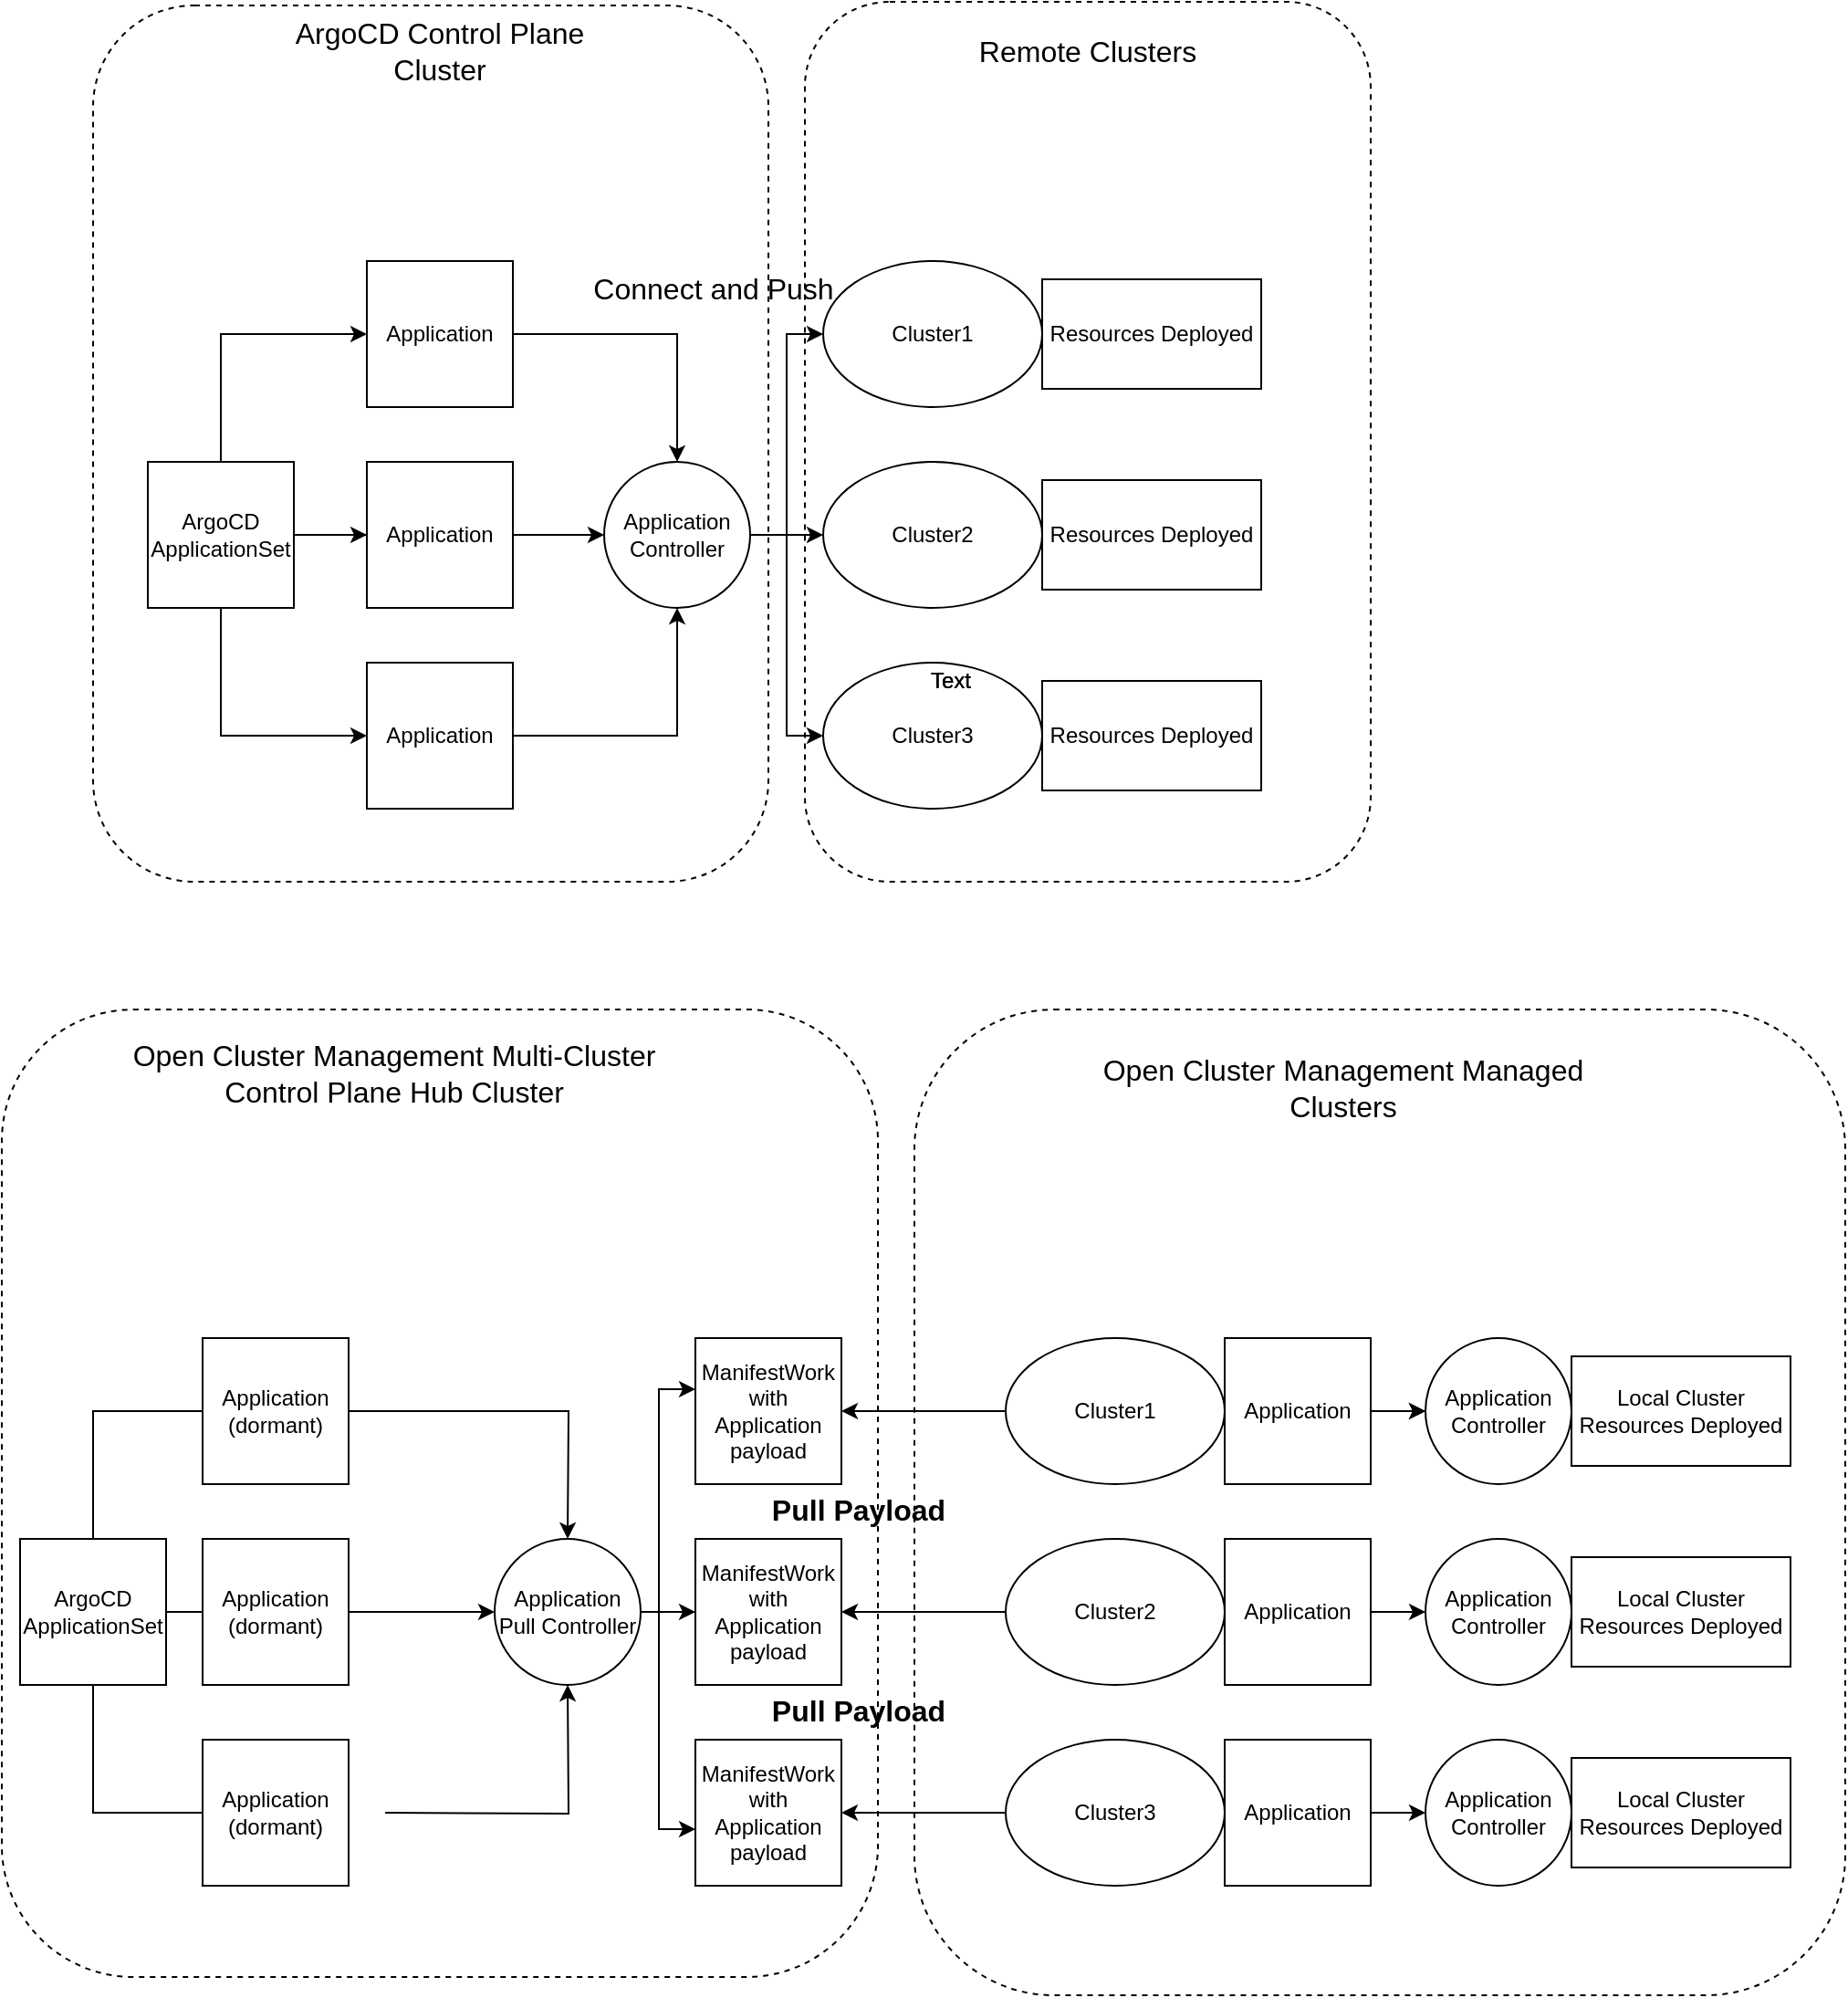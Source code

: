 <mxfile version="14.6.6" type="device"><diagram id="HKpmZh6TvUXBQ2md0Phn" name="Page-1"><mxGraphModel dx="1422" dy="2451" grid="1" gridSize="10" guides="1" tooltips="1" connect="1" arrows="1" fold="1" page="1" pageScale="1" pageWidth="1100" pageHeight="1700" math="0" shadow="0"><root><mxCell id="0"/><mxCell id="1" parent="0"/><mxCell id="7G05MT6Xg2u_lunOEUYj-6" style="edgeStyle=orthogonalEdgeStyle;rounded=0;orthogonalLoop=1;jettySize=auto;html=1;entryX=0;entryY=0.5;entryDx=0;entryDy=0;exitX=0;exitY=0.5;exitDx=0;exitDy=0;" parent="1" source="7G05MT6Xg2u_lunOEUYj-4" target="7G05MT6Xg2u_lunOEUYj-3" edge="1"><mxGeometry relative="1" as="geometry"><Array as="points"><mxPoint x="150" y="220"/><mxPoint x="150" y="110"/></Array></mxGeometry></mxCell><mxCell id="7G05MT6Xg2u_lunOEUYj-7" style="edgeStyle=orthogonalEdgeStyle;rounded=0;orthogonalLoop=1;jettySize=auto;html=1;entryX=0;entryY=0.5;entryDx=0;entryDy=0;" parent="1" source="7G05MT6Xg2u_lunOEUYj-1" target="7G05MT6Xg2u_lunOEUYj-5" edge="1"><mxGeometry relative="1" as="geometry"><Array as="points"><mxPoint x="150" y="330"/></Array></mxGeometry></mxCell><mxCell id="7G05MT6Xg2u_lunOEUYj-8" value="" style="edgeStyle=orthogonalEdgeStyle;rounded=0;orthogonalLoop=1;jettySize=auto;html=1;" parent="1" source="7G05MT6Xg2u_lunOEUYj-1" target="7G05MT6Xg2u_lunOEUYj-4" edge="1"><mxGeometry relative="1" as="geometry"/></mxCell><mxCell id="7G05MT6Xg2u_lunOEUYj-1" value="ArgoCD ApplicationSet" style="whiteSpace=wrap;html=1;aspect=fixed;" parent="1" vertex="1"><mxGeometry x="110" y="180" width="80" height="80" as="geometry"/></mxCell><mxCell id="7G05MT6Xg2u_lunOEUYj-45" style="edgeStyle=orthogonalEdgeStyle;rounded=0;orthogonalLoop=1;jettySize=auto;html=1;" parent="1" source="7G05MT6Xg2u_lunOEUYj-3" target="7G05MT6Xg2u_lunOEUYj-44" edge="1"><mxGeometry relative="1" as="geometry"/></mxCell><mxCell id="7G05MT6Xg2u_lunOEUYj-3" value="Application" style="whiteSpace=wrap;html=1;aspect=fixed;" parent="1" vertex="1"><mxGeometry x="230" y="70" width="80" height="80" as="geometry"/></mxCell><mxCell id="7G05MT6Xg2u_lunOEUYj-46" style="edgeStyle=orthogonalEdgeStyle;rounded=0;orthogonalLoop=1;jettySize=auto;html=1;entryX=0;entryY=0.5;entryDx=0;entryDy=0;" parent="1" source="7G05MT6Xg2u_lunOEUYj-4" target="7G05MT6Xg2u_lunOEUYj-44" edge="1"><mxGeometry relative="1" as="geometry"/></mxCell><mxCell id="7G05MT6Xg2u_lunOEUYj-4" value="Application" style="whiteSpace=wrap;html=1;aspect=fixed;" parent="1" vertex="1"><mxGeometry x="230" y="180" width="80" height="80" as="geometry"/></mxCell><mxCell id="7G05MT6Xg2u_lunOEUYj-47" style="edgeStyle=orthogonalEdgeStyle;rounded=0;orthogonalLoop=1;jettySize=auto;html=1;entryX=0.5;entryY=1;entryDx=0;entryDy=0;" parent="1" source="7G05MT6Xg2u_lunOEUYj-5" target="7G05MT6Xg2u_lunOEUYj-44" edge="1"><mxGeometry relative="1" as="geometry"/></mxCell><mxCell id="7G05MT6Xg2u_lunOEUYj-5" value="Application" style="whiteSpace=wrap;html=1;aspect=fixed;" parent="1" vertex="1"><mxGeometry x="230" y="290" width="80" height="80" as="geometry"/></mxCell><mxCell id="7G05MT6Xg2u_lunOEUYj-10" value="Cluster1" style="ellipse;whiteSpace=wrap;html=1;" parent="1" vertex="1"><mxGeometry x="480" y="70" width="120" height="80" as="geometry"/></mxCell><mxCell id="7G05MT6Xg2u_lunOEUYj-11" value="Cluster2" style="ellipse;whiteSpace=wrap;html=1;" parent="1" vertex="1"><mxGeometry x="480" y="180" width="120" height="80" as="geometry"/></mxCell><mxCell id="7G05MT6Xg2u_lunOEUYj-12" value="Cluster3" style="ellipse;whiteSpace=wrap;html=1;" parent="1" vertex="1"><mxGeometry x="480" y="290" width="120" height="80" as="geometry"/></mxCell><mxCell id="7G05MT6Xg2u_lunOEUYj-16" style="edgeStyle=orthogonalEdgeStyle;rounded=0;orthogonalLoop=1;jettySize=auto;html=1;entryX=0;entryY=0.5;entryDx=0;entryDy=0;exitX=0;exitY=0.5;exitDx=0;exitDy=0;" parent="1" edge="1"><mxGeometry relative="1" as="geometry"><mxPoint x="160" y="810" as="sourcePoint"/><mxPoint x="160" y="700" as="targetPoint"/><Array as="points"><mxPoint x="80" y="810"/><mxPoint x="80" y="700"/></Array></mxGeometry></mxCell><mxCell id="7G05MT6Xg2u_lunOEUYj-17" style="edgeStyle=orthogonalEdgeStyle;rounded=0;orthogonalLoop=1;jettySize=auto;html=1;entryX=0;entryY=0.5;entryDx=0;entryDy=0;" parent="1" source="7G05MT6Xg2u_lunOEUYj-19" edge="1"><mxGeometry relative="1" as="geometry"><mxPoint x="160" y="920" as="targetPoint"/><Array as="points"><mxPoint x="80" y="920"/></Array></mxGeometry></mxCell><mxCell id="7G05MT6Xg2u_lunOEUYj-18" value="" style="edgeStyle=orthogonalEdgeStyle;rounded=0;orthogonalLoop=1;jettySize=auto;html=1;" parent="1" source="7G05MT6Xg2u_lunOEUYj-19" edge="1"><mxGeometry relative="1" as="geometry"><mxPoint x="160" y="810" as="targetPoint"/></mxGeometry></mxCell><mxCell id="7G05MT6Xg2u_lunOEUYj-19" value="ArgoCD ApplicationSet" style="whiteSpace=wrap;html=1;aspect=fixed;" parent="1" vertex="1"><mxGeometry x="40" y="770" width="80" height="80" as="geometry"/></mxCell><mxCell id="7G05MT6Xg2u_lunOEUYj-24" style="edgeStyle=orthogonalEdgeStyle;rounded=0;orthogonalLoop=1;jettySize=auto;html=1;" parent="1" source="7G05MT6Xg2u_lunOEUYj-20" edge="1"><mxGeometry relative="1" as="geometry"><mxPoint x="340" y="770" as="targetPoint"/></mxGeometry></mxCell><mxCell id="7G05MT6Xg2u_lunOEUYj-20" value="Application (dormant)" style="whiteSpace=wrap;html=1;aspect=fixed;" parent="1" vertex="1"><mxGeometry x="140" y="660" width="80" height="80" as="geometry"/></mxCell><mxCell id="7G05MT6Xg2u_lunOEUYj-25" style="edgeStyle=orthogonalEdgeStyle;rounded=0;orthogonalLoop=1;jettySize=auto;html=1;entryX=0;entryY=0.5;entryDx=0;entryDy=0;" parent="1" source="7G05MT6Xg2u_lunOEUYj-21" edge="1"><mxGeometry relative="1" as="geometry"><mxPoint x="300" y="810" as="targetPoint"/></mxGeometry></mxCell><mxCell id="7G05MT6Xg2u_lunOEUYj-21" value="Application (dormant)" style="whiteSpace=wrap;html=1;aspect=fixed;" parent="1" vertex="1"><mxGeometry x="140" y="770" width="80" height="80" as="geometry"/></mxCell><mxCell id="7G05MT6Xg2u_lunOEUYj-26" style="edgeStyle=orthogonalEdgeStyle;rounded=0;orthogonalLoop=1;jettySize=auto;html=1;entryX=0.5;entryY=1;entryDx=0;entryDy=0;" parent="1" edge="1"><mxGeometry relative="1" as="geometry"><mxPoint x="240" y="920" as="sourcePoint"/><mxPoint x="340" y="850" as="targetPoint"/></mxGeometry></mxCell><mxCell id="7G05MT6Xg2u_lunOEUYj-22" value="Application (dormant)" style="whiteSpace=wrap;html=1;aspect=fixed;" parent="1" vertex="1"><mxGeometry x="140" y="880" width="80" height="80" as="geometry"/></mxCell><mxCell id="nv4YneLBbc0MDgg2u2NU-39" style="edgeStyle=orthogonalEdgeStyle;rounded=0;orthogonalLoop=1;jettySize=auto;html=1;entryX=0;entryY=0.35;entryDx=0;entryDy=0;entryPerimeter=0;" edge="1" parent="1" source="7G05MT6Xg2u_lunOEUYj-23" target="7G05MT6Xg2u_lunOEUYj-30"><mxGeometry relative="1" as="geometry"><Array as="points"><mxPoint x="390" y="810"/><mxPoint x="390" y="688"/></Array></mxGeometry></mxCell><mxCell id="nv4YneLBbc0MDgg2u2NU-40" style="edgeStyle=orthogonalEdgeStyle;rounded=0;orthogonalLoop=1;jettySize=auto;html=1;entryX=0;entryY=0.613;entryDx=0;entryDy=0;entryPerimeter=0;" edge="1" parent="1" source="7G05MT6Xg2u_lunOEUYj-23" target="7G05MT6Xg2u_lunOEUYj-32"><mxGeometry relative="1" as="geometry"><Array as="points"><mxPoint x="390" y="810"/><mxPoint x="390" y="929"/></Array></mxGeometry></mxCell><mxCell id="nv4YneLBbc0MDgg2u2NU-41" style="edgeStyle=orthogonalEdgeStyle;rounded=0;orthogonalLoop=1;jettySize=auto;html=1;entryX=0;entryY=0.5;entryDx=0;entryDy=0;" edge="1" parent="1" source="7G05MT6Xg2u_lunOEUYj-23" target="7G05MT6Xg2u_lunOEUYj-31"><mxGeometry relative="1" as="geometry"/></mxCell><mxCell id="7G05MT6Xg2u_lunOEUYj-23" value="Application Pull Controller" style="ellipse;whiteSpace=wrap;html=1;aspect=fixed;" parent="1" vertex="1"><mxGeometry x="300" y="770" width="80" height="80" as="geometry"/></mxCell><mxCell id="7G05MT6Xg2u_lunOEUYj-30" value="ManifestWork with&lt;br&gt;Application&lt;br&gt;payload" style="whiteSpace=wrap;html=1;aspect=fixed;" parent="1" vertex="1"><mxGeometry x="410" y="660" width="80" height="80" as="geometry"/></mxCell><mxCell id="7G05MT6Xg2u_lunOEUYj-32" value="ManifestWork with&lt;br&gt;Application&lt;br&gt;payload" style="whiteSpace=wrap;html=1;aspect=fixed;" parent="1" vertex="1"><mxGeometry x="410" y="880" width="80" height="80" as="geometry"/></mxCell><mxCell id="7G05MT6Xg2u_lunOEUYj-31" value="ManifestWork with&lt;br&gt;Application&lt;br&gt;payload" style="whiteSpace=wrap;html=1;aspect=fixed;" parent="1" vertex="1"><mxGeometry x="410" y="770" width="80" height="80" as="geometry"/></mxCell><mxCell id="7G05MT6Xg2u_lunOEUYj-41" style="edgeStyle=orthogonalEdgeStyle;rounded=0;orthogonalLoop=1;jettySize=auto;html=1;entryX=1;entryY=0.5;entryDx=0;entryDy=0;" parent="1" source="7G05MT6Xg2u_lunOEUYj-38" target="7G05MT6Xg2u_lunOEUYj-30" edge="1"><mxGeometry relative="1" as="geometry"/></mxCell><mxCell id="7G05MT6Xg2u_lunOEUYj-38" value="Cluster1" style="ellipse;whiteSpace=wrap;html=1;" parent="1" vertex="1"><mxGeometry x="580" y="660" width="120" height="80" as="geometry"/></mxCell><mxCell id="7G05MT6Xg2u_lunOEUYj-42" style="edgeStyle=orthogonalEdgeStyle;rounded=0;orthogonalLoop=1;jettySize=auto;html=1;" parent="1" source="7G05MT6Xg2u_lunOEUYj-39" target="7G05MT6Xg2u_lunOEUYj-31" edge="1"><mxGeometry relative="1" as="geometry"/></mxCell><mxCell id="7G05MT6Xg2u_lunOEUYj-39" value="Cluster2" style="ellipse;whiteSpace=wrap;html=1;" parent="1" vertex="1"><mxGeometry x="580" y="770" width="120" height="80" as="geometry"/></mxCell><mxCell id="7G05MT6Xg2u_lunOEUYj-43" style="edgeStyle=orthogonalEdgeStyle;rounded=0;orthogonalLoop=1;jettySize=auto;html=1;entryX=1;entryY=0.5;entryDx=0;entryDy=0;" parent="1" source="7G05MT6Xg2u_lunOEUYj-40" target="7G05MT6Xg2u_lunOEUYj-32" edge="1"><mxGeometry relative="1" as="geometry"/></mxCell><mxCell id="7G05MT6Xg2u_lunOEUYj-40" value="Cluster3" style="ellipse;whiteSpace=wrap;html=1;" parent="1" vertex="1"><mxGeometry x="580" y="880" width="120" height="80" as="geometry"/></mxCell><mxCell id="7G05MT6Xg2u_lunOEUYj-49" style="edgeStyle=orthogonalEdgeStyle;rounded=0;orthogonalLoop=1;jettySize=auto;html=1;entryX=0;entryY=0.5;entryDx=0;entryDy=0;" parent="1" source="7G05MT6Xg2u_lunOEUYj-44" target="7G05MT6Xg2u_lunOEUYj-10" edge="1"><mxGeometry relative="1" as="geometry"/></mxCell><mxCell id="7G05MT6Xg2u_lunOEUYj-50" value="" style="edgeStyle=orthogonalEdgeStyle;rounded=0;orthogonalLoop=1;jettySize=auto;html=1;" parent="1" source="7G05MT6Xg2u_lunOEUYj-44" target="7G05MT6Xg2u_lunOEUYj-11" edge="1"><mxGeometry relative="1" as="geometry"/></mxCell><mxCell id="7G05MT6Xg2u_lunOEUYj-51" style="edgeStyle=orthogonalEdgeStyle;rounded=0;orthogonalLoop=1;jettySize=auto;html=1;entryX=0;entryY=0.5;entryDx=0;entryDy=0;" parent="1" source="7G05MT6Xg2u_lunOEUYj-44" target="7G05MT6Xg2u_lunOEUYj-12" edge="1"><mxGeometry relative="1" as="geometry"/></mxCell><mxCell id="7G05MT6Xg2u_lunOEUYj-44" value="Application Controller" style="ellipse;whiteSpace=wrap;html=1;aspect=fixed;" parent="1" vertex="1"><mxGeometry x="360" y="180" width="80" height="80" as="geometry"/></mxCell><mxCell id="7G05MT6Xg2u_lunOEUYj-52" value="Resources Deployed" style="rounded=0;whiteSpace=wrap;html=1;" parent="1" vertex="1"><mxGeometry x="600" y="80" width="120" height="60" as="geometry"/></mxCell><mxCell id="7G05MT6Xg2u_lunOEUYj-53" value="Resources Deployed" style="rounded=0;whiteSpace=wrap;html=1;" parent="1" vertex="1"><mxGeometry x="600" y="190" width="120" height="60" as="geometry"/></mxCell><mxCell id="7G05MT6Xg2u_lunOEUYj-54" value="Resources Deployed" style="rounded=0;whiteSpace=wrap;html=1;" parent="1" vertex="1"><mxGeometry x="600" y="300" width="120" height="60" as="geometry"/></mxCell><mxCell id="7G05MT6Xg2u_lunOEUYj-61" style="edgeStyle=orthogonalEdgeStyle;rounded=0;orthogonalLoop=1;jettySize=auto;html=1;entryX=0;entryY=0.5;entryDx=0;entryDy=0;" parent="1" target="7G05MT6Xg2u_lunOEUYj-58" edge="1"><mxGeometry relative="1" as="geometry"><mxPoint x="780" y="700" as="sourcePoint"/></mxGeometry></mxCell><mxCell id="7G05MT6Xg2u_lunOEUYj-62" style="edgeStyle=orthogonalEdgeStyle;rounded=0;orthogonalLoop=1;jettySize=auto;html=1;entryX=0;entryY=0.5;entryDx=0;entryDy=0;" parent="1" target="7G05MT6Xg2u_lunOEUYj-59" edge="1"><mxGeometry relative="1" as="geometry"><mxPoint x="780" y="810" as="sourcePoint"/></mxGeometry></mxCell><mxCell id="7G05MT6Xg2u_lunOEUYj-63" style="edgeStyle=orthogonalEdgeStyle;rounded=0;orthogonalLoop=1;jettySize=auto;html=1;entryX=0;entryY=0.5;entryDx=0;entryDy=0;" parent="1" target="7G05MT6Xg2u_lunOEUYj-60" edge="1"><mxGeometry relative="1" as="geometry"><mxPoint x="780" y="920" as="sourcePoint"/></mxGeometry></mxCell><mxCell id="7G05MT6Xg2u_lunOEUYj-58" value="Application Controller" style="ellipse;whiteSpace=wrap;html=1;aspect=fixed;" parent="1" vertex="1"><mxGeometry x="810" y="660" width="80" height="80" as="geometry"/></mxCell><mxCell id="7G05MT6Xg2u_lunOEUYj-59" value="Application Controller" style="ellipse;whiteSpace=wrap;html=1;aspect=fixed;" parent="1" vertex="1"><mxGeometry x="810" y="770" width="80" height="80" as="geometry"/></mxCell><mxCell id="7G05MT6Xg2u_lunOEUYj-60" value="Application Controller" style="ellipse;whiteSpace=wrap;html=1;aspect=fixed;" parent="1" vertex="1"><mxGeometry x="810" y="880" width="80" height="80" as="geometry"/></mxCell><mxCell id="7G05MT6Xg2u_lunOEUYj-64" value="Local Cluster Resources Deployed" style="rounded=0;whiteSpace=wrap;html=1;" parent="1" vertex="1"><mxGeometry x="890" y="670" width="120" height="60" as="geometry"/></mxCell><mxCell id="7G05MT6Xg2u_lunOEUYj-65" value="Local Cluster Resources Deployed" style="rounded=0;whiteSpace=wrap;html=1;" parent="1" vertex="1"><mxGeometry x="890" y="780" width="120" height="60" as="geometry"/></mxCell><mxCell id="7G05MT6Xg2u_lunOEUYj-66" value="Local Cluster Resources Deployed" style="rounded=0;whiteSpace=wrap;html=1;" parent="1" vertex="1"><mxGeometry x="890" y="890" width="120" height="60" as="geometry"/></mxCell><mxCell id="7G05MT6Xg2u_lunOEUYj-68" style="edgeStyle=orthogonalEdgeStyle;rounded=0;orthogonalLoop=1;jettySize=auto;html=1;entryX=0;entryY=0.5;entryDx=0;entryDy=0;" parent="1" source="7G05MT6Xg2u_lunOEUYj-67" target="7G05MT6Xg2u_lunOEUYj-58" edge="1"><mxGeometry relative="1" as="geometry"/></mxCell><mxCell id="7G05MT6Xg2u_lunOEUYj-67" value="Application" style="whiteSpace=wrap;html=1;aspect=fixed;" parent="1" vertex="1"><mxGeometry x="700" y="660" width="80" height="80" as="geometry"/></mxCell><mxCell id="7G05MT6Xg2u_lunOEUYj-69" value="Application" style="whiteSpace=wrap;html=1;aspect=fixed;" parent="1" vertex="1"><mxGeometry x="700" y="770" width="80" height="80" as="geometry"/></mxCell><mxCell id="7G05MT6Xg2u_lunOEUYj-70" value="Application" style="whiteSpace=wrap;html=1;aspect=fixed;" parent="1" vertex="1"><mxGeometry x="700" y="880" width="80" height="80" as="geometry"/></mxCell><mxCell id="nv4YneLBbc0MDgg2u2NU-1" value="" style="shape=image;verticalLabelPosition=bottom;labelBackgroundColor=#ffffff;verticalAlign=top;aspect=fixed;imageAspect=0;image=https://upload.wikimedia.org/wikipedia/commons/thumb/3/39/Kubernetes_logo_without_workmark.svg/1200px-Kubernetes_logo_without_workmark.svg.png;" vertex="1" parent="1"><mxGeometry x="501.38" y="20" width="77.23" height="75" as="geometry"/></mxCell><mxCell id="nv4YneLBbc0MDgg2u2NU-2" value="" style="shape=image;verticalLabelPosition=bottom;labelBackgroundColor=#ffffff;verticalAlign=top;aspect=fixed;imageAspect=0;image=https://upload.wikimedia.org/wikipedia/commons/thumb/3/39/Kubernetes_logo_without_workmark.svg/1200px-Kubernetes_logo_without_workmark.svg.png;" vertex="1" parent="1"><mxGeometry x="501.38" y="130" width="77.23" height="75" as="geometry"/></mxCell><mxCell id="nv4YneLBbc0MDgg2u2NU-3" value="" style="shape=image;verticalLabelPosition=bottom;labelBackgroundColor=#ffffff;verticalAlign=top;aspect=fixed;imageAspect=0;image=https://upload.wikimedia.org/wikipedia/commons/thumb/3/39/Kubernetes_logo_without_workmark.svg/1200px-Kubernetes_logo_without_workmark.svg.png;" vertex="1" parent="1"><mxGeometry x="501.38" y="240" width="77.23" height="75" as="geometry"/></mxCell><mxCell id="nv4YneLBbc0MDgg2u2NU-7" value="" style="shape=image;verticalLabelPosition=bottom;labelBackgroundColor=#ffffff;verticalAlign=top;aspect=fixed;imageAspect=0;image=https://cncf-branding.netlify.app/img/projects/argo/icon/color/argo-icon-color.png;" vertex="1" parent="1"><mxGeometry x="200" y="-12.5" width="80" height="80" as="geometry"/></mxCell><mxCell id="nv4YneLBbc0MDgg2u2NU-8" value="" style="shape=image;verticalLabelPosition=bottom;labelBackgroundColor=#ffffff;verticalAlign=top;aspect=fixed;imageAspect=0;image=https://upload.wikimedia.org/wikipedia/commons/thumb/3/39/Kubernetes_logo_without_workmark.svg/1200px-Kubernetes_logo_without_workmark.svg.png;" vertex="1" parent="1"><mxGeometry x="270" y="-10" width="77.23" height="75" as="geometry"/></mxCell><mxCell id="nv4YneLBbc0MDgg2u2NU-10" value="Text" style="text;html=1;strokeColor=none;fillColor=none;align=center;verticalAlign=middle;whiteSpace=wrap;rounded=0;" vertex="1" parent="1"><mxGeometry x="530" y="290" width="40" height="20" as="geometry"/></mxCell><mxCell id="nv4YneLBbc0MDgg2u2NU-11" value="Text" style="text;html=1;strokeColor=none;fillColor=none;align=center;verticalAlign=middle;whiteSpace=wrap;rounded=0;" vertex="1" parent="1"><mxGeometry x="530" y="290" width="40" height="20" as="geometry"/></mxCell><mxCell id="nv4YneLBbc0MDgg2u2NU-12" value="Text" style="text;html=1;strokeColor=none;fillColor=none;align=center;verticalAlign=middle;whiteSpace=wrap;rounded=0;" vertex="1" parent="1"><mxGeometry x="530" y="290" width="40" height="20" as="geometry"/></mxCell><mxCell id="nv4YneLBbc0MDgg2u2NU-13" value="&lt;font style=&quot;font-size: 16px&quot;&gt;ArgoCD Control Plane Cluster&lt;/font&gt;" style="text;html=1;strokeColor=none;fillColor=none;align=center;verticalAlign=middle;whiteSpace=wrap;rounded=0;" vertex="1" parent="1"><mxGeometry x="170" y="-70" width="200" height="50" as="geometry"/></mxCell><mxCell id="nv4YneLBbc0MDgg2u2NU-14" value="&lt;font style=&quot;font-size: 16px&quot;&gt;Remote Clusters&lt;/font&gt;" style="text;html=1;strokeColor=none;fillColor=none;align=center;verticalAlign=middle;whiteSpace=wrap;rounded=0;" vertex="1" parent="1"><mxGeometry x="525" y="-70" width="200" height="50" as="geometry"/></mxCell><mxCell id="nv4YneLBbc0MDgg2u2NU-15" value="&lt;span style=&quot;font-size: 16px&quot;&gt;Connect and Push&lt;/span&gt;" style="text;html=1;strokeColor=none;fillColor=none;align=center;verticalAlign=middle;whiteSpace=wrap;rounded=0;" vertex="1" parent="1"><mxGeometry x="320" y="60" width="200" height="50" as="geometry"/></mxCell><mxCell id="nv4YneLBbc0MDgg2u2NU-21" value="" style="rounded=1;whiteSpace=wrap;html=1;dashed=1;fillColor=none;" vertex="1" parent="1"><mxGeometry x="80" y="-70" width="370" height="480" as="geometry"/></mxCell><mxCell id="nv4YneLBbc0MDgg2u2NU-25" value="" style="rounded=1;whiteSpace=wrap;html=1;dashed=1;fillColor=none;" vertex="1" parent="1"><mxGeometry x="470" y="-72" width="310" height="482" as="geometry"/></mxCell><mxCell id="nv4YneLBbc0MDgg2u2NU-26" value="" style="shape=image;verticalLabelPosition=bottom;labelBackgroundColor=#ffffff;verticalAlign=top;aspect=fixed;imageAspect=0;image=https://raw.githubusercontent.com/open-cluster-management-io/open-cluster-management-io.github.io/69eeef9d9c620aa7140805c850c806e710b6d1ab/themes/ocmTheme/static/ocm.svg;" vertex="1" parent="1"><mxGeometry x="110" y="560" width="87.52" height="85" as="geometry"/></mxCell><mxCell id="nv4YneLBbc0MDgg2u2NU-27" value="" style="shape=image;verticalLabelPosition=bottom;labelBackgroundColor=#ffffff;verticalAlign=top;aspect=fixed;imageAspect=0;image=https://cncf-branding.netlify.app/img/projects/argo/icon/color/argo-icon-color.png;" vertex="1" parent="1"><mxGeometry x="197.52" y="567.5" width="77.5" height="77.5" as="geometry"/></mxCell><mxCell id="nv4YneLBbc0MDgg2u2NU-28" value="" style="shape=image;verticalLabelPosition=bottom;labelBackgroundColor=#ffffff;verticalAlign=top;aspect=fixed;imageAspect=0;image=https://upload.wikimedia.org/wikipedia/commons/thumb/3/39/Kubernetes_logo_without_workmark.svg/1200px-Kubernetes_logo_without_workmark.svg.png;" vertex="1" parent="1"><mxGeometry x="285.35" y="570" width="74.65" height="72.5" as="geometry"/></mxCell><mxCell id="nv4YneLBbc0MDgg2u2NU-29" value="" style="shape=image;verticalLabelPosition=bottom;labelBackgroundColor=#ffffff;verticalAlign=top;aspect=fixed;imageAspect=0;image=https://upload.wikimedia.org/wikipedia/commons/thumb/3/39/Kubernetes_logo_without_workmark.svg/1200px-Kubernetes_logo_without_workmark.svg.png;" vertex="1" parent="1"><mxGeometry x="622.67" y="597.5" width="74.65" height="72.5" as="geometry"/></mxCell><mxCell id="nv4YneLBbc0MDgg2u2NU-30" value="" style="shape=image;verticalLabelPosition=bottom;labelBackgroundColor=#ffffff;verticalAlign=top;aspect=fixed;imageAspect=0;image=https://upload.wikimedia.org/wikipedia/commons/thumb/3/39/Kubernetes_logo_without_workmark.svg/1200px-Kubernetes_logo_without_workmark.svg.png;" vertex="1" parent="1"><mxGeometry x="622.67" y="730" width="74.65" height="72.5" as="geometry"/></mxCell><mxCell id="nv4YneLBbc0MDgg2u2NU-31" value="" style="shape=image;verticalLabelPosition=bottom;labelBackgroundColor=#ffffff;verticalAlign=top;aspect=fixed;imageAspect=0;image=https://upload.wikimedia.org/wikipedia/commons/thumb/3/39/Kubernetes_logo_without_workmark.svg/1200px-Kubernetes_logo_without_workmark.svg.png;" vertex="1" parent="1"><mxGeometry x="622.67" y="840" width="74.65" height="72.5" as="geometry"/></mxCell><mxCell id="nv4YneLBbc0MDgg2u2NU-32" value="" style="shape=image;verticalLabelPosition=bottom;labelBackgroundColor=#ffffff;verticalAlign=top;aspect=fixed;imageAspect=0;image=https://raw.githubusercontent.com/open-cluster-management-io/open-cluster-management-io.github.io/69eeef9d9c620aa7140805c850c806e710b6d1ab/themes/ocmTheme/static/ocm.svg;" vertex="1" parent="1"><mxGeometry x="540" y="591.25" width="87.52" height="85" as="geometry"/></mxCell><mxCell id="nv4YneLBbc0MDgg2u2NU-33" value="" style="shape=image;verticalLabelPosition=bottom;labelBackgroundColor=#ffffff;verticalAlign=top;aspect=fixed;imageAspect=0;image=https://raw.githubusercontent.com/open-cluster-management-io/open-cluster-management-io.github.io/69eeef9d9c620aa7140805c850c806e710b6d1ab/themes/ocmTheme/static/ocm.svg;" vertex="1" parent="1"><mxGeometry x="540" y="723.75" width="87.52" height="85" as="geometry"/></mxCell><mxCell id="nv4YneLBbc0MDgg2u2NU-34" value="" style="shape=image;verticalLabelPosition=bottom;labelBackgroundColor=#ffffff;verticalAlign=top;aspect=fixed;imageAspect=0;image=https://raw.githubusercontent.com/open-cluster-management-io/open-cluster-management-io.github.io/69eeef9d9c620aa7140805c850c806e710b6d1ab/themes/ocmTheme/static/ocm.svg;" vertex="1" parent="1"><mxGeometry x="540" y="833.75" width="87.52" height="85" as="geometry"/></mxCell><mxCell id="nv4YneLBbc0MDgg2u2NU-35" value="" style="shape=image;verticalLabelPosition=bottom;labelBackgroundColor=#ffffff;verticalAlign=top;aspect=fixed;imageAspect=0;image=https://cncf-branding.netlify.app/img/projects/argo/icon/color/argo-icon-color.png;" vertex="1" parent="1"><mxGeometry x="810" y="582.5" width="77.5" height="77.5" as="geometry"/></mxCell><mxCell id="nv4YneLBbc0MDgg2u2NU-36" value="" style="shape=image;verticalLabelPosition=bottom;labelBackgroundColor=#ffffff;verticalAlign=top;aspect=fixed;imageAspect=0;image=https://cncf-branding.netlify.app/img/projects/argo/icon/color/argo-icon-color.png;" vertex="1" parent="1"><mxGeometry x="810" y="720" width="77.5" height="77.5" as="geometry"/></mxCell><mxCell id="nv4YneLBbc0MDgg2u2NU-37" value="" style="shape=image;verticalLabelPosition=bottom;labelBackgroundColor=#ffffff;verticalAlign=top;aspect=fixed;imageAspect=0;image=https://cncf-branding.netlify.app/img/projects/argo/icon/color/argo-icon-color.png;" vertex="1" parent="1"><mxGeometry x="810" y="820" width="77.5" height="77.5" as="geometry"/></mxCell><mxCell id="nv4YneLBbc0MDgg2u2NU-45" value="&lt;font style=&quot;font-size: 16px&quot;&gt;Open Cluster Management Multi-Cluster Control Plane Hub Cluster&lt;/font&gt;" style="text;html=1;strokeColor=none;fillColor=none;align=center;verticalAlign=middle;whiteSpace=wrap;rounded=0;dashed=1;" vertex="1" parent="1"><mxGeometry x="90" y="470" width="310" height="90" as="geometry"/></mxCell><mxCell id="nv4YneLBbc0MDgg2u2NU-46" value="&lt;font style=&quot;font-size: 16px&quot;&gt;Open Cluster Management Managed Clusters&lt;/font&gt;" style="text;html=1;strokeColor=none;fillColor=none;align=center;verticalAlign=middle;whiteSpace=wrap;rounded=0;dashed=1;" vertex="1" parent="1"><mxGeometry x="610" y="477.5" width="310" height="90" as="geometry"/></mxCell><mxCell id="nv4YneLBbc0MDgg2u2NU-47" value="&lt;font size=&quot;1&quot;&gt;&lt;b style=&quot;font-size: 16px&quot;&gt;Pull Payload&lt;/b&gt;&lt;/font&gt;" style="text;html=1;strokeColor=none;fillColor=none;align=center;verticalAlign=middle;whiteSpace=wrap;rounded=0;dashed=1;" vertex="1" parent="1"><mxGeometry x="449" y="723.75" width="101.38" height="60" as="geometry"/></mxCell><mxCell id="nv4YneLBbc0MDgg2u2NU-48" value="&lt;font size=&quot;1&quot;&gt;&lt;b style=&quot;font-size: 16px&quot;&gt;Pull Payload&lt;/b&gt;&lt;/font&gt;" style="text;html=1;strokeColor=none;fillColor=none;align=center;verticalAlign=middle;whiteSpace=wrap;rounded=0;dashed=1;" vertex="1" parent="1"><mxGeometry x="449" y="833.75" width="101.38" height="60" as="geometry"/></mxCell><mxCell id="nv4YneLBbc0MDgg2u2NU-49" value="" style="rounded=1;whiteSpace=wrap;html=1;dashed=1;fillColor=none;" vertex="1" parent="1"><mxGeometry x="30" y="480" width="480" height="530" as="geometry"/></mxCell><mxCell id="nv4YneLBbc0MDgg2u2NU-50" value="" style="rounded=1;whiteSpace=wrap;html=1;dashed=1;fillColor=none;" vertex="1" parent="1"><mxGeometry x="530" y="480" width="510" height="540" as="geometry"/></mxCell></root></mxGraphModel></diagram></mxfile>